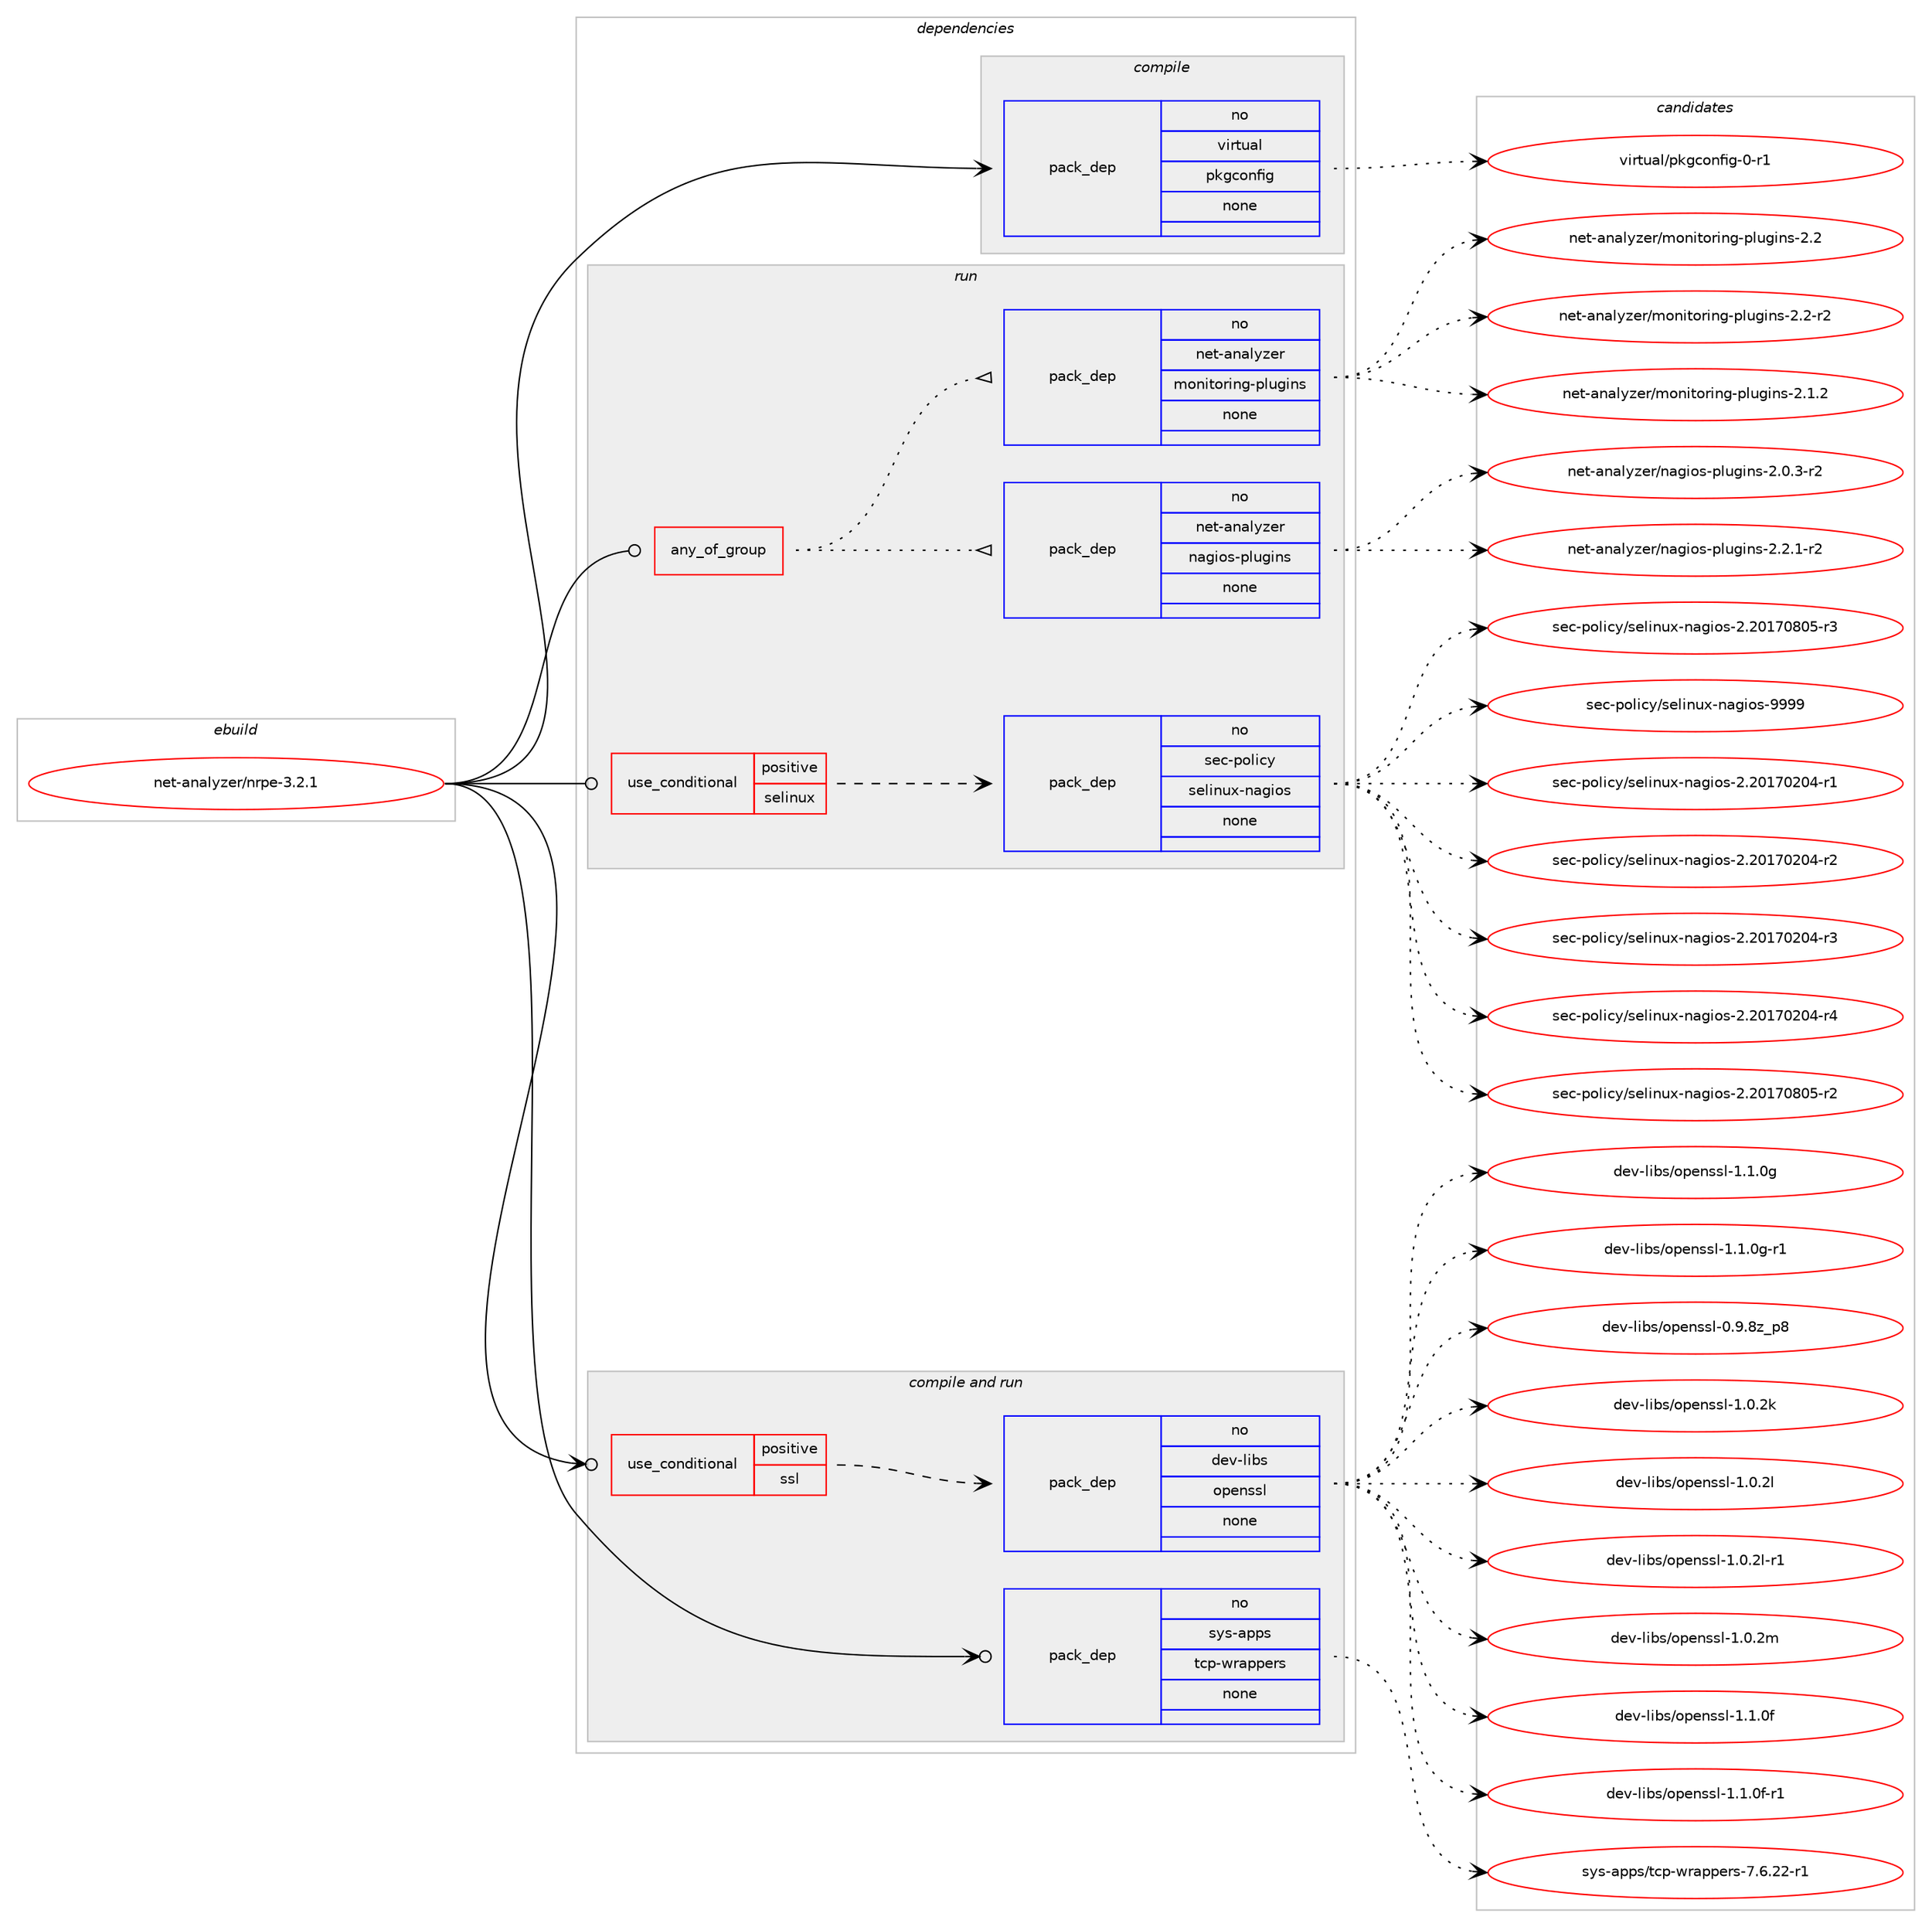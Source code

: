 digraph prolog {

# *************
# Graph options
# *************

newrank=true;
concentrate=true;
compound=true;
graph [rankdir=LR,fontname=Helvetica,fontsize=10,ranksep=1.5];#, ranksep=2.5, nodesep=0.2];
edge  [arrowhead=vee];
node  [fontname=Helvetica,fontsize=10];

# **********
# The ebuild
# **********

subgraph cluster_leftcol {
color=gray;
rank=same;
label=<<i>ebuild</i>>;
id [label="net-analyzer/nrpe-3.2.1", color=red, width=4, href="../net-analyzer/nrpe-3.2.1.svg"];
}

# ****************
# The dependencies
# ****************

subgraph cluster_midcol {
color=gray;
label=<<i>dependencies</i>>;
subgraph cluster_compile {
fillcolor="#eeeeee";
style=filled;
label=<<i>compile</i>>;
subgraph pack118 {
dependency174 [label=<<TABLE BORDER="0" CELLBORDER="1" CELLSPACING="0" CELLPADDING="4" WIDTH="220"><TR><TD ROWSPAN="6" CELLPADDING="30">pack_dep</TD></TR><TR><TD WIDTH="110">no</TD></TR><TR><TD>virtual</TD></TR><TR><TD>pkgconfig</TD></TR><TR><TD>none</TD></TR><TR><TD></TD></TR></TABLE>>, shape=none, color=blue];
}
id:e -> dependency174:w [weight=20,style="solid",arrowhead="vee"];
}
subgraph cluster_compileandrun {
fillcolor="#eeeeee";
style=filled;
label=<<i>compile and run</i>>;
subgraph cond53 {
dependency175 [label=<<TABLE BORDER="0" CELLBORDER="1" CELLSPACING="0" CELLPADDING="4"><TR><TD ROWSPAN="3" CELLPADDING="10">use_conditional</TD></TR><TR><TD>positive</TD></TR><TR><TD>ssl</TD></TR></TABLE>>, shape=none, color=red];
subgraph pack119 {
dependency176 [label=<<TABLE BORDER="0" CELLBORDER="1" CELLSPACING="0" CELLPADDING="4" WIDTH="220"><TR><TD ROWSPAN="6" CELLPADDING="30">pack_dep</TD></TR><TR><TD WIDTH="110">no</TD></TR><TR><TD>dev-libs</TD></TR><TR><TD>openssl</TD></TR><TR><TD>none</TD></TR><TR><TD></TD></TR></TABLE>>, shape=none, color=blue];
}
dependency175:e -> dependency176:w [weight=20,style="dashed",arrowhead="vee"];
}
id:e -> dependency175:w [weight=20,style="solid",arrowhead="odotvee"];
subgraph pack120 {
dependency177 [label=<<TABLE BORDER="0" CELLBORDER="1" CELLSPACING="0" CELLPADDING="4" WIDTH="220"><TR><TD ROWSPAN="6" CELLPADDING="30">pack_dep</TD></TR><TR><TD WIDTH="110">no</TD></TR><TR><TD>sys-apps</TD></TR><TR><TD>tcp-wrappers</TD></TR><TR><TD>none</TD></TR><TR><TD></TD></TR></TABLE>>, shape=none, color=blue];
}
id:e -> dependency177:w [weight=20,style="solid",arrowhead="odotvee"];
}
subgraph cluster_run {
fillcolor="#eeeeee";
style=filled;
label=<<i>run</i>>;
subgraph any5 {
dependency178 [label=<<TABLE BORDER="0" CELLBORDER="1" CELLSPACING="0" CELLPADDING="4"><TR><TD CELLPADDING="10">any_of_group</TD></TR></TABLE>>, shape=none, color=red];subgraph pack121 {
dependency179 [label=<<TABLE BORDER="0" CELLBORDER="1" CELLSPACING="0" CELLPADDING="4" WIDTH="220"><TR><TD ROWSPAN="6" CELLPADDING="30">pack_dep</TD></TR><TR><TD WIDTH="110">no</TD></TR><TR><TD>net-analyzer</TD></TR><TR><TD>nagios-plugins</TD></TR><TR><TD>none</TD></TR><TR><TD></TD></TR></TABLE>>, shape=none, color=blue];
}
dependency178:e -> dependency179:w [weight=20,style="dotted",arrowhead="oinv"];
subgraph pack122 {
dependency180 [label=<<TABLE BORDER="0" CELLBORDER="1" CELLSPACING="0" CELLPADDING="4" WIDTH="220"><TR><TD ROWSPAN="6" CELLPADDING="30">pack_dep</TD></TR><TR><TD WIDTH="110">no</TD></TR><TR><TD>net-analyzer</TD></TR><TR><TD>monitoring-plugins</TD></TR><TR><TD>none</TD></TR><TR><TD></TD></TR></TABLE>>, shape=none, color=blue];
}
dependency178:e -> dependency180:w [weight=20,style="dotted",arrowhead="oinv"];
}
id:e -> dependency178:w [weight=20,style="solid",arrowhead="odot"];
subgraph cond54 {
dependency181 [label=<<TABLE BORDER="0" CELLBORDER="1" CELLSPACING="0" CELLPADDING="4"><TR><TD ROWSPAN="3" CELLPADDING="10">use_conditional</TD></TR><TR><TD>positive</TD></TR><TR><TD>selinux</TD></TR></TABLE>>, shape=none, color=red];
subgraph pack123 {
dependency182 [label=<<TABLE BORDER="0" CELLBORDER="1" CELLSPACING="0" CELLPADDING="4" WIDTH="220"><TR><TD ROWSPAN="6" CELLPADDING="30">pack_dep</TD></TR><TR><TD WIDTH="110">no</TD></TR><TR><TD>sec-policy</TD></TR><TR><TD>selinux-nagios</TD></TR><TR><TD>none</TD></TR><TR><TD></TD></TR></TABLE>>, shape=none, color=blue];
}
dependency181:e -> dependency182:w [weight=20,style="dashed",arrowhead="vee"];
}
id:e -> dependency181:w [weight=20,style="solid",arrowhead="odot"];
}
}

# **************
# The candidates
# **************

subgraph cluster_choices {
rank=same;
color=gray;
label=<<i>candidates</i>>;

subgraph choice118 {
color=black;
nodesep=1;
choice11810511411611797108471121071039911111010210510345484511449 [label="virtual/pkgconfig-0-r1", color=red, width=4,href="../virtual/pkgconfig-0-r1.svg"];
dependency174:e -> choice11810511411611797108471121071039911111010210510345484511449:w [style=dotted,weight="100"];
}
subgraph choice119 {
color=black;
nodesep=1;
choice1001011184510810598115471111121011101151151084548465746561229511256 [label="dev-libs/openssl-0.9.8z_p8", color=red, width=4,href="../dev-libs/openssl-0.9.8z_p8.svg"];
choice100101118451081059811547111112101110115115108454946484650107 [label="dev-libs/openssl-1.0.2k", color=red, width=4,href="../dev-libs/openssl-1.0.2k.svg"];
choice100101118451081059811547111112101110115115108454946484650108 [label="dev-libs/openssl-1.0.2l", color=red, width=4,href="../dev-libs/openssl-1.0.2l.svg"];
choice1001011184510810598115471111121011101151151084549464846501084511449 [label="dev-libs/openssl-1.0.2l-r1", color=red, width=4,href="../dev-libs/openssl-1.0.2l-r1.svg"];
choice100101118451081059811547111112101110115115108454946484650109 [label="dev-libs/openssl-1.0.2m", color=red, width=4,href="../dev-libs/openssl-1.0.2m.svg"];
choice100101118451081059811547111112101110115115108454946494648102 [label="dev-libs/openssl-1.1.0f", color=red, width=4,href="../dev-libs/openssl-1.1.0f.svg"];
choice1001011184510810598115471111121011101151151084549464946481024511449 [label="dev-libs/openssl-1.1.0f-r1", color=red, width=4,href="../dev-libs/openssl-1.1.0f-r1.svg"];
choice100101118451081059811547111112101110115115108454946494648103 [label="dev-libs/openssl-1.1.0g", color=red, width=4,href="../dev-libs/openssl-1.1.0g.svg"];
choice1001011184510810598115471111121011101151151084549464946481034511449 [label="dev-libs/openssl-1.1.0g-r1", color=red, width=4,href="../dev-libs/openssl-1.1.0g-r1.svg"];
dependency176:e -> choice1001011184510810598115471111121011101151151084548465746561229511256:w [style=dotted,weight="100"];
dependency176:e -> choice100101118451081059811547111112101110115115108454946484650107:w [style=dotted,weight="100"];
dependency176:e -> choice100101118451081059811547111112101110115115108454946484650108:w [style=dotted,weight="100"];
dependency176:e -> choice1001011184510810598115471111121011101151151084549464846501084511449:w [style=dotted,weight="100"];
dependency176:e -> choice100101118451081059811547111112101110115115108454946484650109:w [style=dotted,weight="100"];
dependency176:e -> choice100101118451081059811547111112101110115115108454946494648102:w [style=dotted,weight="100"];
dependency176:e -> choice1001011184510810598115471111121011101151151084549464946481024511449:w [style=dotted,weight="100"];
dependency176:e -> choice100101118451081059811547111112101110115115108454946494648103:w [style=dotted,weight="100"];
dependency176:e -> choice1001011184510810598115471111121011101151151084549464946481034511449:w [style=dotted,weight="100"];
}
subgraph choice120 {
color=black;
nodesep=1;
choice115121115459711211211547116991124511911497112112101114115455546544650504511449 [label="sys-apps/tcp-wrappers-7.6.22-r1", color=red, width=4,href="../sys-apps/tcp-wrappers-7.6.22-r1.svg"];
dependency177:e -> choice115121115459711211211547116991124511911497112112101114115455546544650504511449:w [style=dotted,weight="100"];
}
subgraph choice121 {
color=black;
nodesep=1;
choice1101011164597110971081211221011144711097103105111115451121081171031051101154550464846514511450 [label="net-analyzer/nagios-plugins-2.0.3-r2", color=red, width=4,href="../net-analyzer/nagios-plugins-2.0.3-r2.svg"];
choice1101011164597110971081211221011144711097103105111115451121081171031051101154550465046494511450 [label="net-analyzer/nagios-plugins-2.2.1-r2", color=red, width=4,href="../net-analyzer/nagios-plugins-2.2.1-r2.svg"];
dependency179:e -> choice1101011164597110971081211221011144711097103105111115451121081171031051101154550464846514511450:w [style=dotted,weight="100"];
dependency179:e -> choice1101011164597110971081211221011144711097103105111115451121081171031051101154550465046494511450:w [style=dotted,weight="100"];
}
subgraph choice122 {
color=black;
nodesep=1;
choice1101011164597110971081211221011144710911111010511611111410511010345112108117103105110115455046494650 [label="net-analyzer/monitoring-plugins-2.1.2", color=red, width=4,href="../net-analyzer/monitoring-plugins-2.1.2.svg"];
choice110101116459711097108121122101114471091111101051161111141051101034511210811710310511011545504650 [label="net-analyzer/monitoring-plugins-2.2", color=red, width=4,href="../net-analyzer/monitoring-plugins-2.2.svg"];
choice1101011164597110971081211221011144710911111010511611111410511010345112108117103105110115455046504511450 [label="net-analyzer/monitoring-plugins-2.2-r2", color=red, width=4,href="../net-analyzer/monitoring-plugins-2.2-r2.svg"];
dependency180:e -> choice1101011164597110971081211221011144710911111010511611111410511010345112108117103105110115455046494650:w [style=dotted,weight="100"];
dependency180:e -> choice110101116459711097108121122101114471091111101051161111141051101034511210811710310511011545504650:w [style=dotted,weight="100"];
dependency180:e -> choice1101011164597110971081211221011144710911111010511611111410511010345112108117103105110115455046504511450:w [style=dotted,weight="100"];
}
subgraph choice123 {
color=black;
nodesep=1;
choice11510199451121111081059912147115101108105110117120451109710310511111545504650484955485048524511449 [label="sec-policy/selinux-nagios-2.20170204-r1", color=red, width=4,href="../sec-policy/selinux-nagios-2.20170204-r1.svg"];
choice11510199451121111081059912147115101108105110117120451109710310511111545504650484955485048524511450 [label="sec-policy/selinux-nagios-2.20170204-r2", color=red, width=4,href="../sec-policy/selinux-nagios-2.20170204-r2.svg"];
choice11510199451121111081059912147115101108105110117120451109710310511111545504650484955485048524511451 [label="sec-policy/selinux-nagios-2.20170204-r3", color=red, width=4,href="../sec-policy/selinux-nagios-2.20170204-r3.svg"];
choice11510199451121111081059912147115101108105110117120451109710310511111545504650484955485048524511452 [label="sec-policy/selinux-nagios-2.20170204-r4", color=red, width=4,href="../sec-policy/selinux-nagios-2.20170204-r4.svg"];
choice11510199451121111081059912147115101108105110117120451109710310511111545504650484955485648534511450 [label="sec-policy/selinux-nagios-2.20170805-r2", color=red, width=4,href="../sec-policy/selinux-nagios-2.20170805-r2.svg"];
choice11510199451121111081059912147115101108105110117120451109710310511111545504650484955485648534511451 [label="sec-policy/selinux-nagios-2.20170805-r3", color=red, width=4,href="../sec-policy/selinux-nagios-2.20170805-r3.svg"];
choice1151019945112111108105991214711510110810511011712045110971031051111154557575757 [label="sec-policy/selinux-nagios-9999", color=red, width=4,href="../sec-policy/selinux-nagios-9999.svg"];
dependency182:e -> choice11510199451121111081059912147115101108105110117120451109710310511111545504650484955485048524511449:w [style=dotted,weight="100"];
dependency182:e -> choice11510199451121111081059912147115101108105110117120451109710310511111545504650484955485048524511450:w [style=dotted,weight="100"];
dependency182:e -> choice11510199451121111081059912147115101108105110117120451109710310511111545504650484955485048524511451:w [style=dotted,weight="100"];
dependency182:e -> choice11510199451121111081059912147115101108105110117120451109710310511111545504650484955485048524511452:w [style=dotted,weight="100"];
dependency182:e -> choice11510199451121111081059912147115101108105110117120451109710310511111545504650484955485648534511450:w [style=dotted,weight="100"];
dependency182:e -> choice11510199451121111081059912147115101108105110117120451109710310511111545504650484955485648534511451:w [style=dotted,weight="100"];
dependency182:e -> choice1151019945112111108105991214711510110810511011712045110971031051111154557575757:w [style=dotted,weight="100"];
}
}

}

